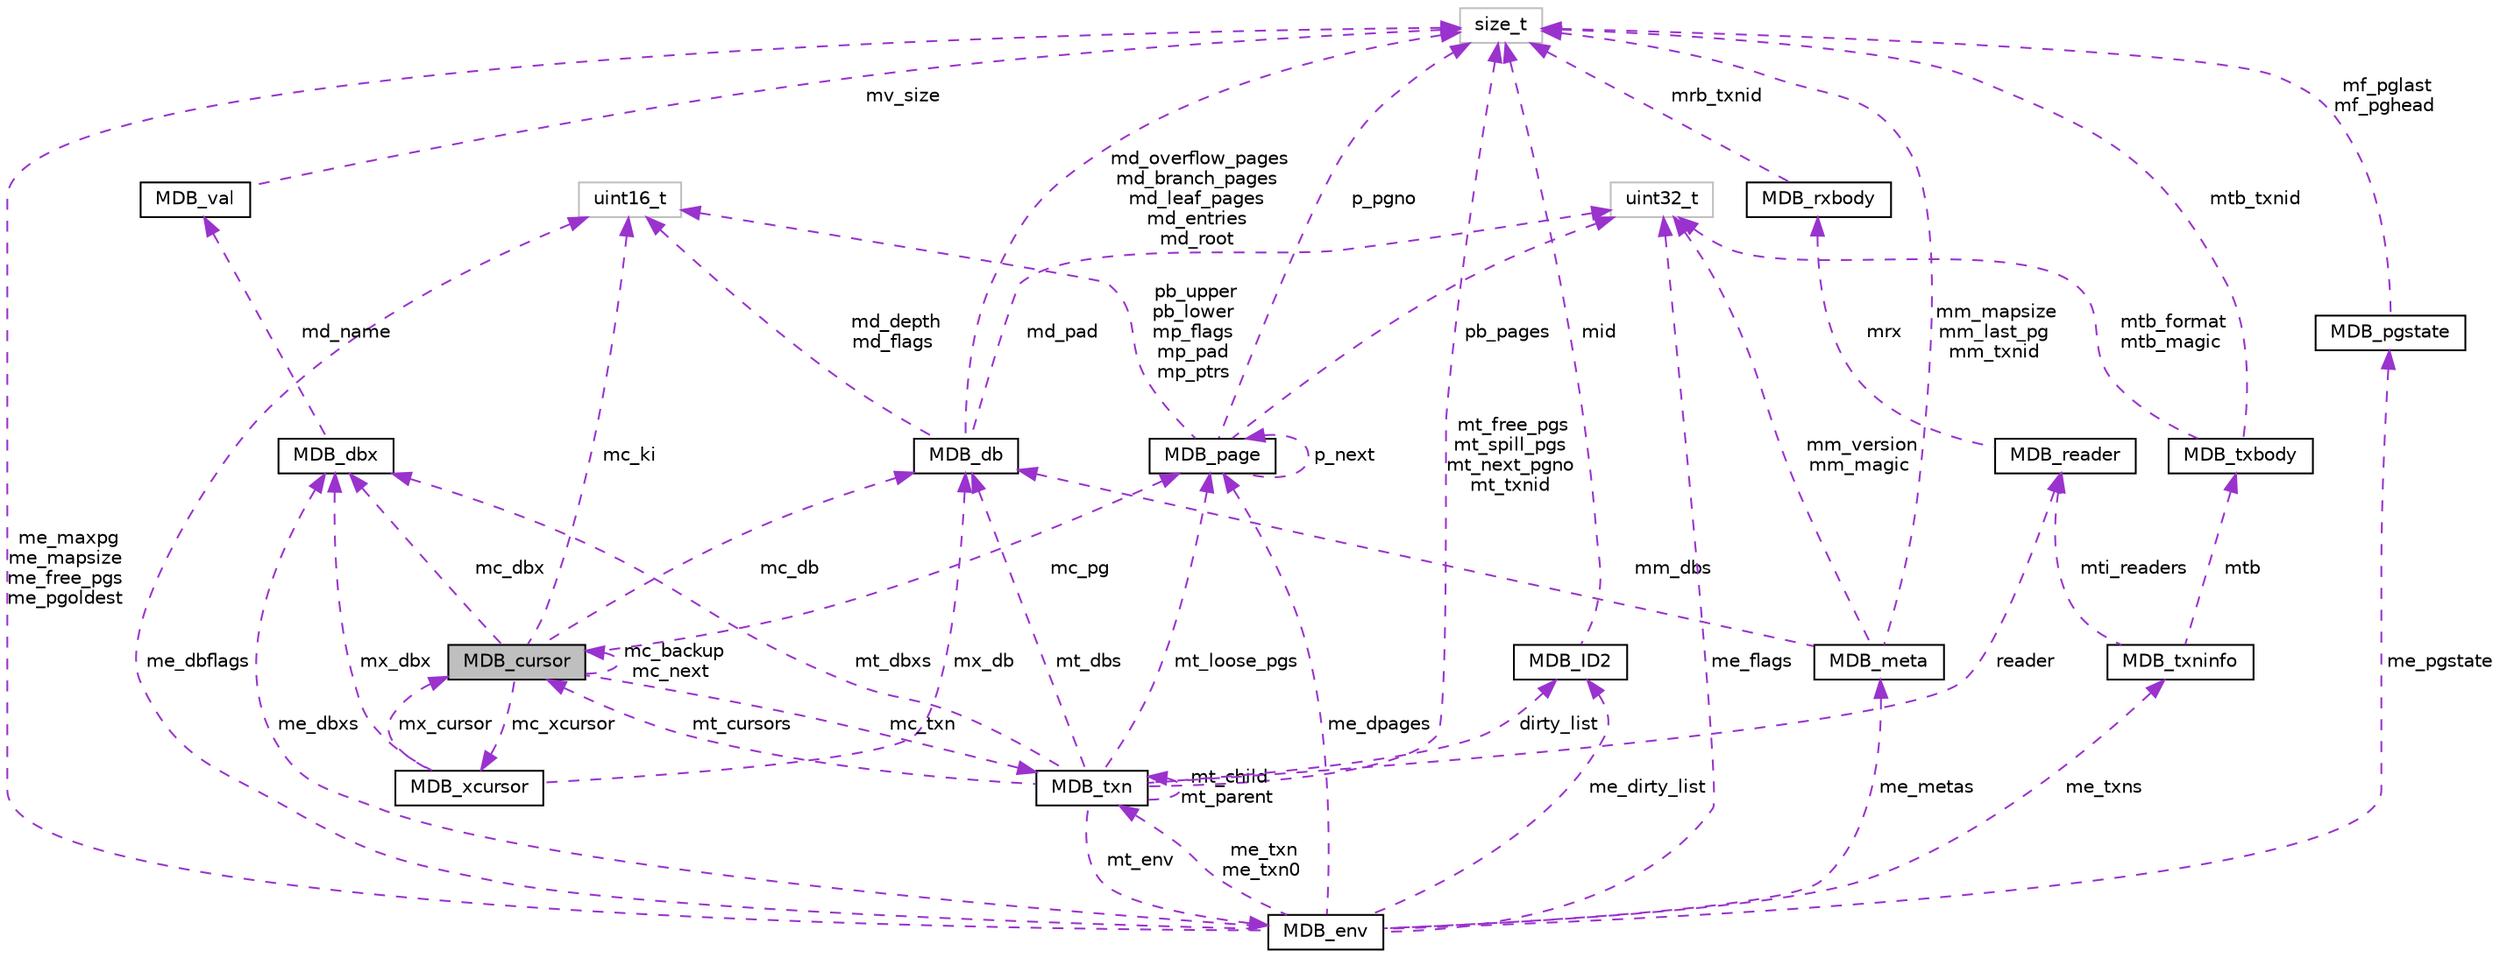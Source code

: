 digraph "MDB_cursor"
{
  edge [fontname="Helvetica",fontsize="10",labelfontname="Helvetica",labelfontsize="10"];
  node [fontname="Helvetica",fontsize="10",shape=record];
  Node1 [label="MDB_cursor",height=0.2,width=0.4,color="black", fillcolor="grey75", style="filled", fontcolor="black"];
  Node2 -> Node1 [dir="back",color="darkorchid3",fontsize="10",style="dashed",label=" mc_db" ,fontname="Helvetica"];
  Node2 [label="MDB_db",height=0.2,width=0.4,color="black", fillcolor="white", style="filled",URL="$struct_m_d_b__db.html"];
  Node3 -> Node2 [dir="back",color="darkorchid3",fontsize="10",style="dashed",label=" md_pad" ,fontname="Helvetica"];
  Node3 [label="uint32_t",height=0.2,width=0.4,color="grey75", fillcolor="white", style="filled"];
  Node4 -> Node2 [dir="back",color="darkorchid3",fontsize="10",style="dashed",label=" md_depth\nmd_flags" ,fontname="Helvetica"];
  Node4 [label="uint16_t",height=0.2,width=0.4,color="grey75", fillcolor="white", style="filled"];
  Node5 -> Node2 [dir="back",color="darkorchid3",fontsize="10",style="dashed",label=" md_overflow_pages\nmd_branch_pages\nmd_leaf_pages\nmd_entries\nmd_root" ,fontname="Helvetica"];
  Node5 [label="size_t",height=0.2,width=0.4,color="grey75", fillcolor="white", style="filled"];
  Node6 -> Node1 [dir="back",color="darkorchid3",fontsize="10",style="dashed",label=" mc_dbx" ,fontname="Helvetica"];
  Node6 [label="MDB_dbx",height=0.2,width=0.4,color="black", fillcolor="white", style="filled",URL="$struct_m_d_b__dbx.html"];
  Node7 -> Node6 [dir="back",color="darkorchid3",fontsize="10",style="dashed",label=" md_name" ,fontname="Helvetica"];
  Node7 [label="MDB_val",height=0.2,width=0.4,color="black", fillcolor="white", style="filled",URL="$struct_m_d_b__val.html",tooltip="Generic structure used for passing keys and data in and out of the database. "];
  Node5 -> Node7 [dir="back",color="darkorchid3",fontsize="10",style="dashed",label=" mv_size" ,fontname="Helvetica"];
  Node4 -> Node1 [dir="back",color="darkorchid3",fontsize="10",style="dashed",label=" mc_ki" ,fontname="Helvetica"];
  Node1 -> Node1 [dir="back",color="darkorchid3",fontsize="10",style="dashed",label=" mc_backup\nmc_next" ,fontname="Helvetica"];
  Node8 -> Node1 [dir="back",color="darkorchid3",fontsize="10",style="dashed",label=" mc_txn" ,fontname="Helvetica"];
  Node8 [label="MDB_txn",height=0.2,width=0.4,color="black", fillcolor="white", style="filled",URL="$struct_m_d_b__txn.html"];
  Node2 -> Node8 [dir="back",color="darkorchid3",fontsize="10",style="dashed",label=" mt_dbs" ,fontname="Helvetica"];
  Node6 -> Node8 [dir="back",color="darkorchid3",fontsize="10",style="dashed",label=" mt_dbxs" ,fontname="Helvetica"];
  Node1 -> Node8 [dir="back",color="darkorchid3",fontsize="10",style="dashed",label=" mt_cursors" ,fontname="Helvetica"];
  Node9 -> Node8 [dir="back",color="darkorchid3",fontsize="10",style="dashed",label=" reader" ,fontname="Helvetica"];
  Node9 [label="MDB_reader",height=0.2,width=0.4,color="black", fillcolor="white", style="filled",URL="$struct_m_d_b__reader.html"];
  Node10 -> Node9 [dir="back",color="darkorchid3",fontsize="10",style="dashed",label=" mrx" ,fontname="Helvetica"];
  Node10 [label="MDB_rxbody",height=0.2,width=0.4,color="black", fillcolor="white", style="filled",URL="$struct_m_d_b__rxbody.html"];
  Node5 -> Node10 [dir="back",color="darkorchid3",fontsize="10",style="dashed",label=" mrb_txnid" ,fontname="Helvetica"];
  Node8 -> Node8 [dir="back",color="darkorchid3",fontsize="10",style="dashed",label=" mt_child\nmt_parent" ,fontname="Helvetica"];
  Node11 -> Node8 [dir="back",color="darkorchid3",fontsize="10",style="dashed",label=" dirty_list" ,fontname="Helvetica"];
  Node11 [label="MDB_ID2",height=0.2,width=0.4,color="black", fillcolor="white", style="filled",URL="$struct_m_d_b___i_d2.html"];
  Node5 -> Node11 [dir="back",color="darkorchid3",fontsize="10",style="dashed",label=" mid" ,fontname="Helvetica"];
  Node12 -> Node8 [dir="back",color="darkorchid3",fontsize="10",style="dashed",label=" mt_loose_pgs" ,fontname="Helvetica"];
  Node12 [label="MDB_page",height=0.2,width=0.4,color="black", fillcolor="white", style="filled",URL="$struct_m_d_b__page.html"];
  Node3 -> Node12 [dir="back",color="darkorchid3",fontsize="10",style="dashed",label=" pb_pages" ,fontname="Helvetica"];
  Node4 -> Node12 [dir="back",color="darkorchid3",fontsize="10",style="dashed",label=" pb_upper\npb_lower\nmp_flags\nmp_pad\nmp_ptrs" ,fontname="Helvetica"];
  Node12 -> Node12 [dir="back",color="darkorchid3",fontsize="10",style="dashed",label=" p_next" ,fontname="Helvetica"];
  Node5 -> Node12 [dir="back",color="darkorchid3",fontsize="10",style="dashed",label=" p_pgno" ,fontname="Helvetica"];
  Node13 -> Node8 [dir="back",color="darkorchid3",fontsize="10",style="dashed",label=" mt_env" ,fontname="Helvetica"];
  Node13 [label="MDB_env",height=0.2,width=0.4,color="black", fillcolor="white", style="filled",URL="$struct_m_d_b__env.html"];
  Node3 -> Node13 [dir="back",color="darkorchid3",fontsize="10",style="dashed",label=" me_flags" ,fontname="Helvetica"];
  Node6 -> Node13 [dir="back",color="darkorchid3",fontsize="10",style="dashed",label=" me_dbxs" ,fontname="Helvetica"];
  Node14 -> Node13 [dir="back",color="darkorchid3",fontsize="10",style="dashed",label=" me_metas" ,fontname="Helvetica"];
  Node14 [label="MDB_meta",height=0.2,width=0.4,color="black", fillcolor="white", style="filled",URL="$struct_m_d_b__meta.html"];
  Node2 -> Node14 [dir="back",color="darkorchid3",fontsize="10",style="dashed",label=" mm_dbs" ,fontname="Helvetica"];
  Node3 -> Node14 [dir="back",color="darkorchid3",fontsize="10",style="dashed",label=" mm_version\nmm_magic" ,fontname="Helvetica"];
  Node5 -> Node14 [dir="back",color="darkorchid3",fontsize="10",style="dashed",label=" mm_mapsize\nmm_last_pg\nmm_txnid" ,fontname="Helvetica"];
  Node4 -> Node13 [dir="back",color="darkorchid3",fontsize="10",style="dashed",label=" me_dbflags" ,fontname="Helvetica"];
  Node8 -> Node13 [dir="back",color="darkorchid3",fontsize="10",style="dashed",label=" me_txn\nme_txn0" ,fontname="Helvetica"];
  Node11 -> Node13 [dir="back",color="darkorchid3",fontsize="10",style="dashed",label=" me_dirty_list" ,fontname="Helvetica"];
  Node12 -> Node13 [dir="back",color="darkorchid3",fontsize="10",style="dashed",label=" me_dpages" ,fontname="Helvetica"];
  Node15 -> Node13 [dir="back",color="darkorchid3",fontsize="10",style="dashed",label=" me_txns" ,fontname="Helvetica"];
  Node15 [label="MDB_txninfo",height=0.2,width=0.4,color="black", fillcolor="white", style="filled",URL="$struct_m_d_b__txninfo.html"];
  Node9 -> Node15 [dir="back",color="darkorchid3",fontsize="10",style="dashed",label=" mti_readers" ,fontname="Helvetica"];
  Node16 -> Node15 [dir="back",color="darkorchid3",fontsize="10",style="dashed",label=" mtb" ,fontname="Helvetica"];
  Node16 [label="MDB_txbody",height=0.2,width=0.4,color="black", fillcolor="white", style="filled",URL="$struct_m_d_b__txbody.html"];
  Node3 -> Node16 [dir="back",color="darkorchid3",fontsize="10",style="dashed",label=" mtb_format\nmtb_magic" ,fontname="Helvetica"];
  Node5 -> Node16 [dir="back",color="darkorchid3",fontsize="10",style="dashed",label=" mtb_txnid" ,fontname="Helvetica"];
  Node17 -> Node13 [dir="back",color="darkorchid3",fontsize="10",style="dashed",label=" me_pgstate" ,fontname="Helvetica"];
  Node17 [label="MDB_pgstate",height=0.2,width=0.4,color="black", fillcolor="white", style="filled",URL="$struct_m_d_b__pgstate.html"];
  Node5 -> Node17 [dir="back",color="darkorchid3",fontsize="10",style="dashed",label=" mf_pglast\nmf_pghead" ,fontname="Helvetica"];
  Node5 -> Node13 [dir="back",color="darkorchid3",fontsize="10",style="dashed",label=" me_maxpg\nme_mapsize\nme_free_pgs\nme_pgoldest" ,fontname="Helvetica"];
  Node5 -> Node8 [dir="back",color="darkorchid3",fontsize="10",style="dashed",label=" mt_free_pgs\nmt_spill_pgs\nmt_next_pgno\nmt_txnid" ,fontname="Helvetica"];
  Node12 -> Node1 [dir="back",color="darkorchid3",fontsize="10",style="dashed",label=" mc_pg" ,fontname="Helvetica"];
  Node18 -> Node1 [dir="back",color="darkorchid3",fontsize="10",style="dashed",label=" mc_xcursor" ,fontname="Helvetica"];
  Node18 [label="MDB_xcursor",height=0.2,width=0.4,color="black", fillcolor="white", style="filled",URL="$struct_m_d_b__xcursor.html"];
  Node2 -> Node18 [dir="back",color="darkorchid3",fontsize="10",style="dashed",label=" mx_db" ,fontname="Helvetica"];
  Node6 -> Node18 [dir="back",color="darkorchid3",fontsize="10",style="dashed",label=" mx_dbx" ,fontname="Helvetica"];
  Node1 -> Node18 [dir="back",color="darkorchid3",fontsize="10",style="dashed",label=" mx_cursor" ,fontname="Helvetica"];
}
